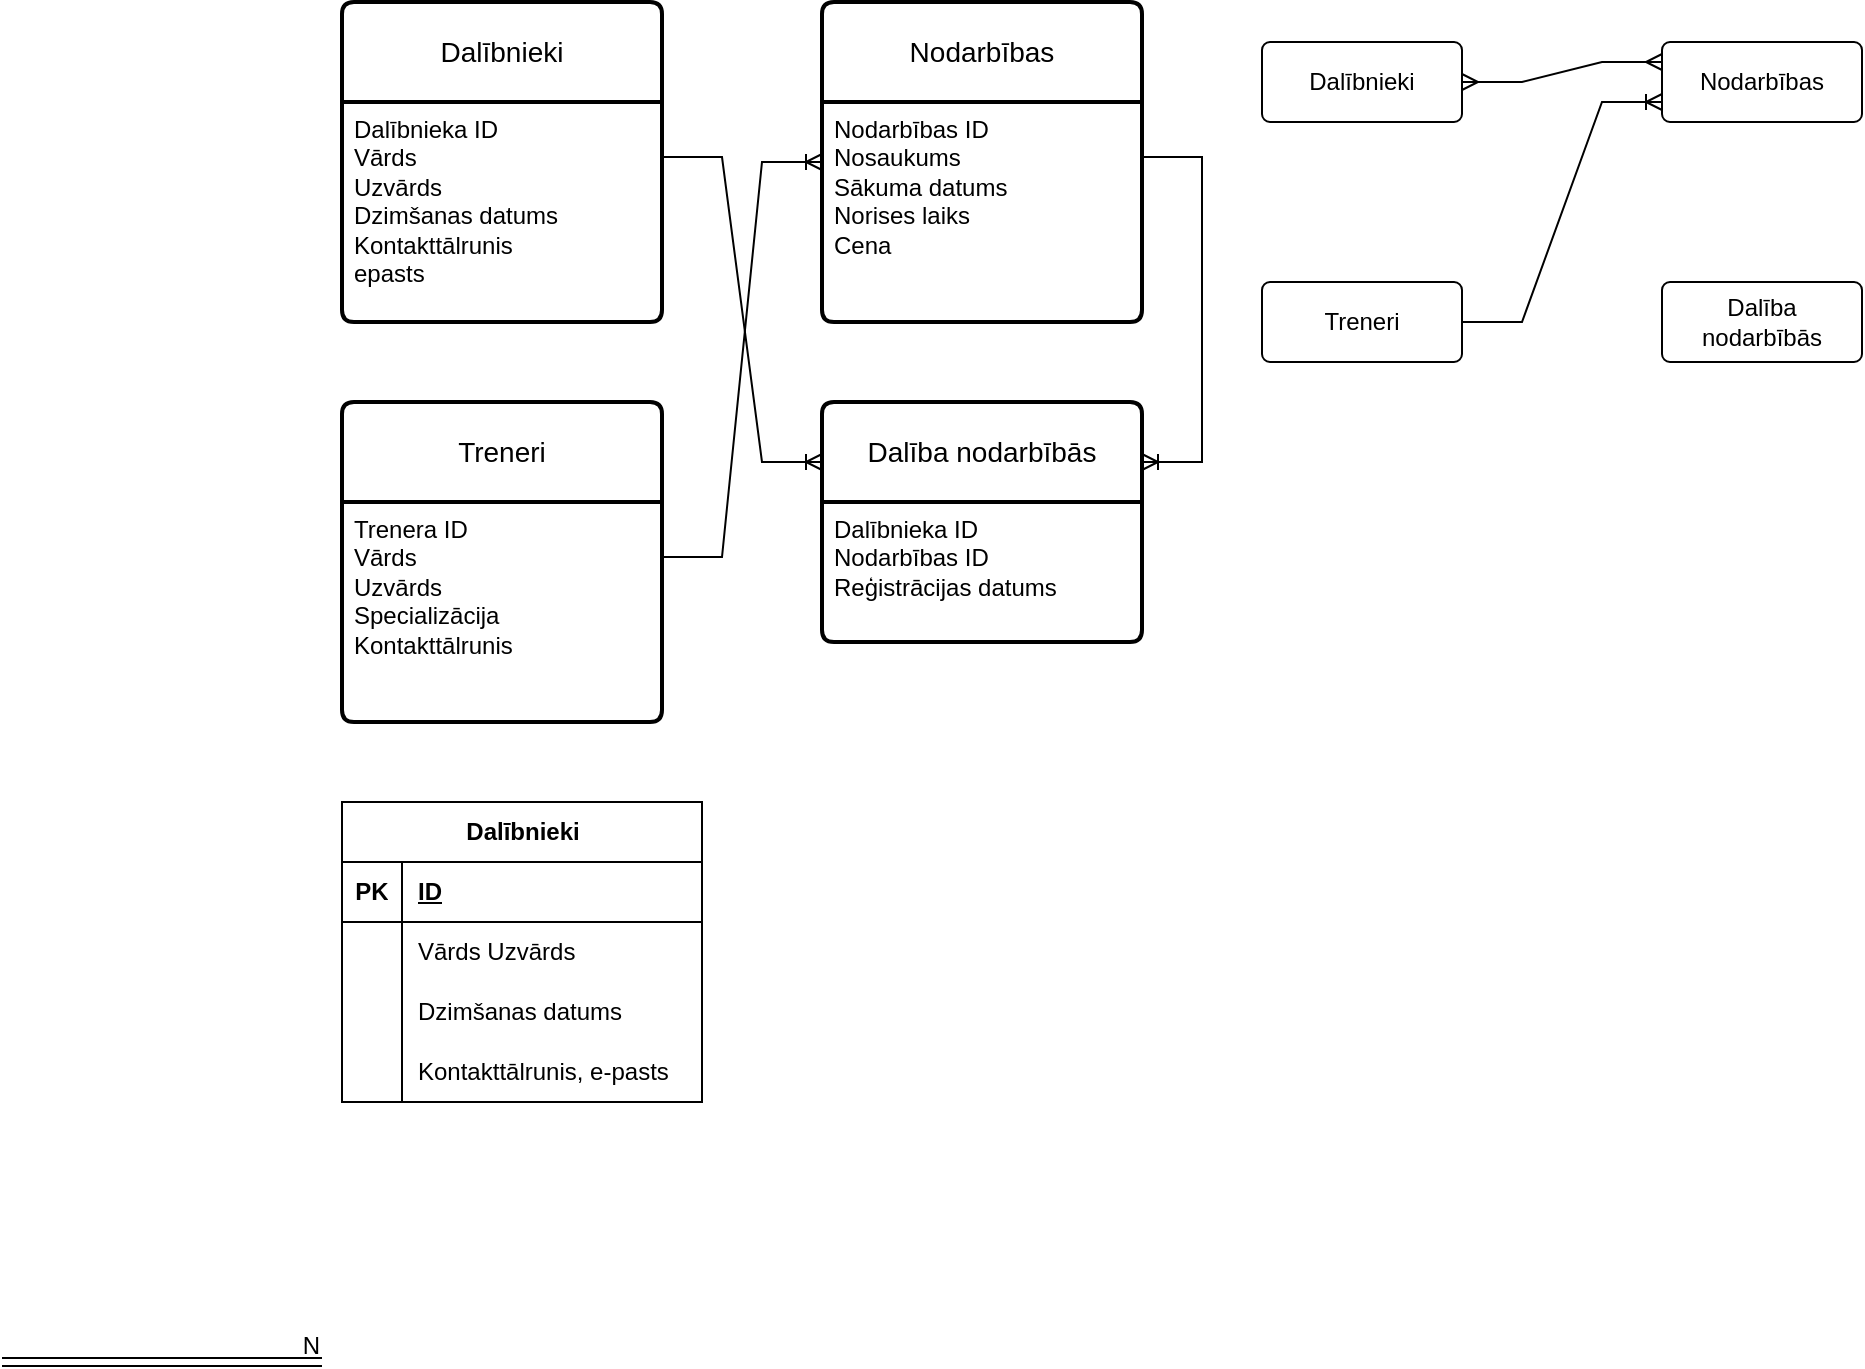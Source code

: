 <mxfile version="24.8.3">
  <diagram name="Lapa-1" id="SQ6n1aNGme0kKB3fRrZr">
    <mxGraphModel dx="2261" dy="774" grid="1" gridSize="10" guides="1" tooltips="1" connect="1" arrows="1" fold="1" page="1" pageScale="1" pageWidth="827" pageHeight="1169" math="0" shadow="0">
      <root>
        <mxCell id="0" />
        <mxCell id="1" parent="0" />
        <mxCell id="kjwq6fjPjT7zwFPnz2tn-34" value="Dalībnieki" style="swimlane;childLayout=stackLayout;horizontal=1;startSize=50;horizontalStack=0;rounded=1;fontSize=14;fontStyle=0;strokeWidth=2;resizeParent=0;resizeLast=1;shadow=0;dashed=0;align=center;arcSize=4;whiteSpace=wrap;html=1;" vertex="1" parent="1">
          <mxGeometry x="20" y="20" width="160" height="160" as="geometry" />
        </mxCell>
        <mxCell id="kjwq6fjPjT7zwFPnz2tn-35" value="&lt;div&gt;Dalībnieka ID&lt;/div&gt;&lt;div&gt;Vārds&lt;/div&gt;&lt;div&gt;Uzvārds&lt;/div&gt;&lt;div&gt;Dzimšanas datums&lt;/div&gt;&lt;div&gt;Kontakttālrunis&lt;/div&gt;&lt;div&gt;epasts&lt;br&gt;&lt;/div&gt;&lt;div&gt;&lt;br&gt;&lt;/div&gt;" style="align=left;strokeColor=none;fillColor=none;spacingLeft=4;fontSize=12;verticalAlign=top;resizable=0;rotatable=0;part=1;html=1;" vertex="1" parent="kjwq6fjPjT7zwFPnz2tn-34">
          <mxGeometry y="50" width="160" height="110" as="geometry" />
        </mxCell>
        <mxCell id="kjwq6fjPjT7zwFPnz2tn-36" value="Treneri" style="swimlane;childLayout=stackLayout;horizontal=1;startSize=50;horizontalStack=0;rounded=1;fontSize=14;fontStyle=0;strokeWidth=2;resizeParent=0;resizeLast=1;shadow=0;dashed=0;align=center;arcSize=4;whiteSpace=wrap;html=1;" vertex="1" parent="1">
          <mxGeometry x="20" y="220" width="160" height="160" as="geometry" />
        </mxCell>
        <mxCell id="kjwq6fjPjT7zwFPnz2tn-37" value="&lt;div&gt;Trenera ID&lt;/div&gt;&lt;div&gt;Vārds&lt;/div&gt;&lt;div&gt;Uzvārds&lt;/div&gt;&lt;div&gt;Specializācija&lt;br&gt;&lt;/div&gt;&lt;div&gt;Kontakttālrunis&lt;/div&gt;&lt;div&gt;&lt;br&gt;&lt;/div&gt;" style="align=left;strokeColor=none;fillColor=none;spacingLeft=4;fontSize=12;verticalAlign=top;resizable=0;rotatable=0;part=1;html=1;" vertex="1" parent="kjwq6fjPjT7zwFPnz2tn-36">
          <mxGeometry y="50" width="160" height="110" as="geometry" />
        </mxCell>
        <mxCell id="kjwq6fjPjT7zwFPnz2tn-39" value="Nodarbības" style="swimlane;childLayout=stackLayout;horizontal=1;startSize=50;horizontalStack=0;rounded=1;fontSize=14;fontStyle=0;strokeWidth=2;resizeParent=0;resizeLast=1;shadow=0;dashed=0;align=center;arcSize=4;whiteSpace=wrap;html=1;" vertex="1" parent="1">
          <mxGeometry x="260" y="20" width="160" height="160" as="geometry" />
        </mxCell>
        <mxCell id="kjwq6fjPjT7zwFPnz2tn-40" value="&lt;div&gt;Nodarbības ID&lt;/div&gt;&lt;div&gt;Nosaukums&lt;/div&gt;&lt;div&gt;Sākuma datums&lt;/div&gt;&lt;div&gt;Norises laiks&lt;/div&gt;&lt;div&gt;Cena&lt;br&gt;&lt;/div&gt;" style="align=left;strokeColor=none;fillColor=none;spacingLeft=4;fontSize=12;verticalAlign=top;resizable=0;rotatable=0;part=1;html=1;" vertex="1" parent="kjwq6fjPjT7zwFPnz2tn-39">
          <mxGeometry y="50" width="160" height="110" as="geometry" />
        </mxCell>
        <mxCell id="kjwq6fjPjT7zwFPnz2tn-42" value="Dalība nodarbībās" style="swimlane;childLayout=stackLayout;horizontal=1;startSize=50;horizontalStack=0;rounded=1;fontSize=14;fontStyle=0;strokeWidth=2;resizeParent=0;resizeLast=1;shadow=0;dashed=0;align=center;arcSize=4;whiteSpace=wrap;html=1;" vertex="1" parent="1">
          <mxGeometry x="260" y="220" width="160" height="120" as="geometry" />
        </mxCell>
        <mxCell id="kjwq6fjPjT7zwFPnz2tn-43" value="&lt;div&gt;Dalībnieka ID&lt;/div&gt;&lt;div&gt;Nodarbības ID&lt;/div&gt;&lt;div&gt;Reģistrācijas datums&lt;br&gt;&lt;/div&gt;" style="align=left;strokeColor=none;fillColor=none;spacingLeft=4;fontSize=12;verticalAlign=top;resizable=0;rotatable=0;part=1;html=1;" vertex="1" parent="kjwq6fjPjT7zwFPnz2tn-42">
          <mxGeometry y="50" width="160" height="70" as="geometry" />
        </mxCell>
        <mxCell id="kjwq6fjPjT7zwFPnz2tn-48" value="Dalībnieki" style="rounded=1;arcSize=10;whiteSpace=wrap;html=1;align=center;" vertex="1" parent="1">
          <mxGeometry x="480" y="40" width="100" height="40" as="geometry" />
        </mxCell>
        <mxCell id="kjwq6fjPjT7zwFPnz2tn-49" value="Dalība nodarbībās" style="rounded=1;arcSize=10;whiteSpace=wrap;html=1;align=center;" vertex="1" parent="1">
          <mxGeometry x="680" y="160" width="100" height="40" as="geometry" />
        </mxCell>
        <mxCell id="kjwq6fjPjT7zwFPnz2tn-50" value="Nodarbības" style="rounded=1;arcSize=10;whiteSpace=wrap;html=1;align=center;" vertex="1" parent="1">
          <mxGeometry x="680" y="40" width="100" height="40" as="geometry" />
        </mxCell>
        <mxCell id="kjwq6fjPjT7zwFPnz2tn-51" value="Treneri" style="rounded=1;arcSize=10;whiteSpace=wrap;html=1;align=center;" vertex="1" parent="1">
          <mxGeometry x="480" y="160" width="100" height="40" as="geometry" />
        </mxCell>
        <mxCell id="kjwq6fjPjT7zwFPnz2tn-53" value="" style="shape=link;html=1;rounded=0;" edge="1" parent="1">
          <mxGeometry relative="1" as="geometry">
            <mxPoint x="-150" y="700" as="sourcePoint" />
            <mxPoint x="10" y="700" as="targetPoint" />
          </mxGeometry>
        </mxCell>
        <mxCell id="kjwq6fjPjT7zwFPnz2tn-54" value="N" style="resizable=0;html=1;whiteSpace=wrap;align=right;verticalAlign=bottom;" connectable="0" vertex="1" parent="kjwq6fjPjT7zwFPnz2tn-53">
          <mxGeometry x="1" relative="1" as="geometry" />
        </mxCell>
        <mxCell id="kjwq6fjPjT7zwFPnz2tn-55" value="" style="edgeStyle=entityRelationEdgeStyle;fontSize=12;html=1;endArrow=ERmany;startArrow=ERmany;rounded=0;entryX=0;entryY=0.25;entryDx=0;entryDy=0;exitX=1;exitY=0.5;exitDx=0;exitDy=0;" edge="1" parent="1" source="kjwq6fjPjT7zwFPnz2tn-48" target="kjwq6fjPjT7zwFPnz2tn-50">
          <mxGeometry width="100" height="100" relative="1" as="geometry">
            <mxPoint x="580" y="180" as="sourcePoint" />
            <mxPoint x="680" y="80" as="targetPoint" />
            <Array as="points">
              <mxPoint x="660" y="40" />
              <mxPoint x="630" y="100" />
              <mxPoint x="670" y="50" />
              <mxPoint x="660" y="50" />
            </Array>
          </mxGeometry>
        </mxCell>
        <mxCell id="kjwq6fjPjT7zwFPnz2tn-56" value="" style="edgeStyle=entityRelationEdgeStyle;fontSize=12;html=1;endArrow=ERoneToMany;rounded=0;exitX=1;exitY=0.5;exitDx=0;exitDy=0;entryX=0;entryY=0.75;entryDx=0;entryDy=0;" edge="1" parent="1" source="kjwq6fjPjT7zwFPnz2tn-51" target="kjwq6fjPjT7zwFPnz2tn-50">
          <mxGeometry width="100" height="100" relative="1" as="geometry">
            <mxPoint x="800" y="20" as="sourcePoint" />
            <mxPoint x="900" y="-80" as="targetPoint" />
            <Array as="points">
              <mxPoint x="720" y="100" />
              <mxPoint x="690" y="150" />
            </Array>
          </mxGeometry>
        </mxCell>
        <mxCell id="kjwq6fjPjT7zwFPnz2tn-57" value="Dalībnieki" style="shape=table;startSize=30;container=1;collapsible=1;childLayout=tableLayout;fixedRows=1;rowLines=0;fontStyle=1;align=center;resizeLast=1;html=1;" vertex="1" parent="1">
          <mxGeometry x="20" y="420" width="180" height="150" as="geometry" />
        </mxCell>
        <mxCell id="kjwq6fjPjT7zwFPnz2tn-58" value="" style="shape=tableRow;horizontal=0;startSize=0;swimlaneHead=0;swimlaneBody=0;fillColor=none;collapsible=0;dropTarget=0;points=[[0,0.5],[1,0.5]];portConstraint=eastwest;top=0;left=0;right=0;bottom=1;" vertex="1" parent="kjwq6fjPjT7zwFPnz2tn-57">
          <mxGeometry y="30" width="180" height="30" as="geometry" />
        </mxCell>
        <mxCell id="kjwq6fjPjT7zwFPnz2tn-59" value="PK" style="shape=partialRectangle;connectable=0;fillColor=none;top=0;left=0;bottom=0;right=0;fontStyle=1;overflow=hidden;whiteSpace=wrap;html=1;" vertex="1" parent="kjwq6fjPjT7zwFPnz2tn-58">
          <mxGeometry width="30" height="30" as="geometry">
            <mxRectangle width="30" height="30" as="alternateBounds" />
          </mxGeometry>
        </mxCell>
        <mxCell id="kjwq6fjPjT7zwFPnz2tn-60" value="ID" style="shape=partialRectangle;connectable=0;fillColor=none;top=0;left=0;bottom=0;right=0;align=left;spacingLeft=6;fontStyle=5;overflow=hidden;whiteSpace=wrap;html=1;" vertex="1" parent="kjwq6fjPjT7zwFPnz2tn-58">
          <mxGeometry x="30" width="150" height="30" as="geometry">
            <mxRectangle width="150" height="30" as="alternateBounds" />
          </mxGeometry>
        </mxCell>
        <mxCell id="kjwq6fjPjT7zwFPnz2tn-61" value="" style="shape=tableRow;horizontal=0;startSize=0;swimlaneHead=0;swimlaneBody=0;fillColor=none;collapsible=0;dropTarget=0;points=[[0,0.5],[1,0.5]];portConstraint=eastwest;top=0;left=0;right=0;bottom=0;" vertex="1" parent="kjwq6fjPjT7zwFPnz2tn-57">
          <mxGeometry y="60" width="180" height="30" as="geometry" />
        </mxCell>
        <mxCell id="kjwq6fjPjT7zwFPnz2tn-62" value="" style="shape=partialRectangle;connectable=0;fillColor=none;top=0;left=0;bottom=0;right=0;editable=1;overflow=hidden;whiteSpace=wrap;html=1;" vertex="1" parent="kjwq6fjPjT7zwFPnz2tn-61">
          <mxGeometry width="30" height="30" as="geometry">
            <mxRectangle width="30" height="30" as="alternateBounds" />
          </mxGeometry>
        </mxCell>
        <mxCell id="kjwq6fjPjT7zwFPnz2tn-63" value="&lt;div&gt;Vārds Uzvārds&lt;br&gt;&lt;/div&gt;" style="shape=partialRectangle;connectable=0;fillColor=none;top=0;left=0;bottom=0;right=0;align=left;spacingLeft=6;overflow=hidden;whiteSpace=wrap;html=1;" vertex="1" parent="kjwq6fjPjT7zwFPnz2tn-61">
          <mxGeometry x="30" width="150" height="30" as="geometry">
            <mxRectangle width="150" height="30" as="alternateBounds" />
          </mxGeometry>
        </mxCell>
        <mxCell id="kjwq6fjPjT7zwFPnz2tn-64" value="" style="shape=tableRow;horizontal=0;startSize=0;swimlaneHead=0;swimlaneBody=0;fillColor=none;collapsible=0;dropTarget=0;points=[[0,0.5],[1,0.5]];portConstraint=eastwest;top=0;left=0;right=0;bottom=0;" vertex="1" parent="kjwq6fjPjT7zwFPnz2tn-57">
          <mxGeometry y="90" width="180" height="30" as="geometry" />
        </mxCell>
        <mxCell id="kjwq6fjPjT7zwFPnz2tn-65" value="" style="shape=partialRectangle;connectable=0;fillColor=none;top=0;left=0;bottom=0;right=0;editable=1;overflow=hidden;whiteSpace=wrap;html=1;" vertex="1" parent="kjwq6fjPjT7zwFPnz2tn-64">
          <mxGeometry width="30" height="30" as="geometry">
            <mxRectangle width="30" height="30" as="alternateBounds" />
          </mxGeometry>
        </mxCell>
        <mxCell id="kjwq6fjPjT7zwFPnz2tn-66" value="Dzimšanas datums" style="shape=partialRectangle;connectable=0;fillColor=none;top=0;left=0;bottom=0;right=0;align=left;spacingLeft=6;overflow=hidden;whiteSpace=wrap;html=1;" vertex="1" parent="kjwq6fjPjT7zwFPnz2tn-64">
          <mxGeometry x="30" width="150" height="30" as="geometry">
            <mxRectangle width="150" height="30" as="alternateBounds" />
          </mxGeometry>
        </mxCell>
        <mxCell id="kjwq6fjPjT7zwFPnz2tn-67" value="" style="shape=tableRow;horizontal=0;startSize=0;swimlaneHead=0;swimlaneBody=0;fillColor=none;collapsible=0;dropTarget=0;points=[[0,0.5],[1,0.5]];portConstraint=eastwest;top=0;left=0;right=0;bottom=0;" vertex="1" parent="kjwq6fjPjT7zwFPnz2tn-57">
          <mxGeometry y="120" width="180" height="30" as="geometry" />
        </mxCell>
        <mxCell id="kjwq6fjPjT7zwFPnz2tn-68" value="" style="shape=partialRectangle;connectable=0;fillColor=none;top=0;left=0;bottom=0;right=0;editable=1;overflow=hidden;whiteSpace=wrap;html=1;" vertex="1" parent="kjwq6fjPjT7zwFPnz2tn-67">
          <mxGeometry width="30" height="30" as="geometry">
            <mxRectangle width="30" height="30" as="alternateBounds" />
          </mxGeometry>
        </mxCell>
        <mxCell id="kjwq6fjPjT7zwFPnz2tn-69" value="Kontakttālrunis, e-pasts" style="shape=partialRectangle;connectable=0;fillColor=none;top=0;left=0;bottom=0;right=0;align=left;spacingLeft=6;overflow=hidden;whiteSpace=wrap;html=1;" vertex="1" parent="kjwq6fjPjT7zwFPnz2tn-67">
          <mxGeometry x="30" width="150" height="30" as="geometry">
            <mxRectangle width="150" height="30" as="alternateBounds" />
          </mxGeometry>
        </mxCell>
        <mxCell id="kjwq6fjPjT7zwFPnz2tn-70" value="" style="edgeStyle=entityRelationEdgeStyle;fontSize=12;html=1;endArrow=ERoneToMany;rounded=0;exitX=1;exitY=0.25;exitDx=0;exitDy=0;entryX=0;entryY=0.25;entryDx=0;entryDy=0;" edge="1" parent="1" source="kjwq6fjPjT7zwFPnz2tn-35" target="kjwq6fjPjT7zwFPnz2tn-42">
          <mxGeometry width="100" height="100" relative="1" as="geometry">
            <mxPoint x="360" y="420" as="sourcePoint" />
            <mxPoint x="460" y="320" as="targetPoint" />
          </mxGeometry>
        </mxCell>
        <mxCell id="kjwq6fjPjT7zwFPnz2tn-71" value="" style="edgeStyle=entityRelationEdgeStyle;fontSize=12;html=1;endArrow=ERoneToMany;rounded=0;exitX=1;exitY=0.25;exitDx=0;exitDy=0;entryX=1;entryY=0.25;entryDx=0;entryDy=0;" edge="1" parent="1" source="kjwq6fjPjT7zwFPnz2tn-40" target="kjwq6fjPjT7zwFPnz2tn-42">
          <mxGeometry width="100" height="100" relative="1" as="geometry">
            <mxPoint x="360" y="420" as="sourcePoint" />
            <mxPoint x="460" y="320" as="targetPoint" />
          </mxGeometry>
        </mxCell>
        <mxCell id="kjwq6fjPjT7zwFPnz2tn-72" value="" style="edgeStyle=entityRelationEdgeStyle;fontSize=12;html=1;endArrow=ERoneToMany;rounded=0;exitX=1;exitY=0.25;exitDx=0;exitDy=0;entryX=0;entryY=0.5;entryDx=0;entryDy=0;" edge="1" parent="1" source="kjwq6fjPjT7zwFPnz2tn-37" target="kjwq6fjPjT7zwFPnz2tn-39">
          <mxGeometry width="100" height="100" relative="1" as="geometry">
            <mxPoint x="360" y="420" as="sourcePoint" />
            <mxPoint x="460" y="320" as="targetPoint" />
          </mxGeometry>
        </mxCell>
      </root>
    </mxGraphModel>
  </diagram>
</mxfile>
